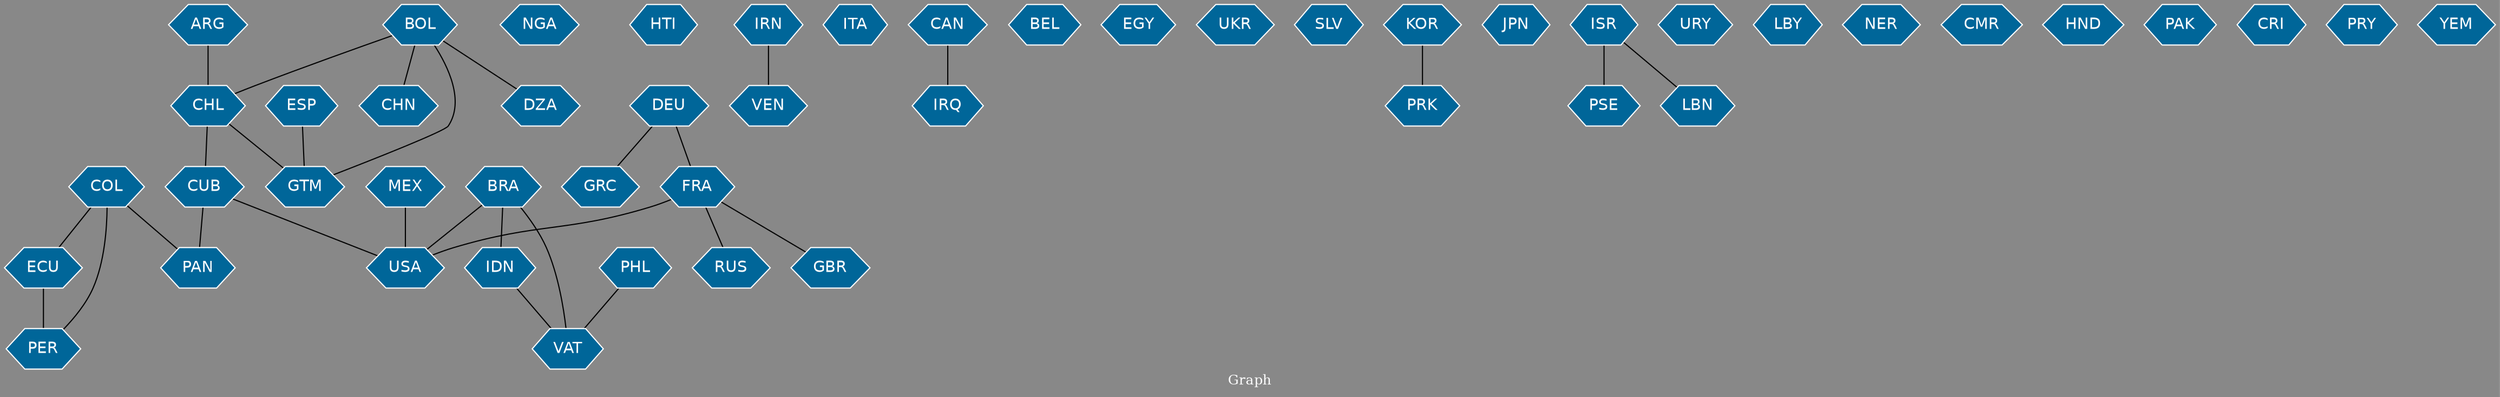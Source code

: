 // Countries together in item graph
graph {
	graph [bgcolor="#888888" fontcolor=white fontsize=12 label="Graph" outputorder=edgesfirst overlap=prism]
	node [color=white fillcolor="#006699" fontcolor=white fontname=Helvetica shape=hexagon style=filled]
	edge [arrowhead=open color=black fontcolor=white fontname=Courier fontsize=12]
		FRA [label=FRA]
		ESP [label=ESP]
		ECU [label=ECU]
		USA [label=USA]
		NGA [label=NGA]
		HTI [label=HTI]
		IRN [label=IRN]
		VAT [label=VAT]
		PHL [label=PHL]
		CHL [label=CHL]
		ITA [label=ITA]
		COL [label=COL]
		CUB [label=CUB]
		BRA [label=BRA]
		IRQ [label=IRQ]
		CAN [label=CAN]
		GBR [label=GBR]
		BEL [label=BEL]
		EGY [label=EGY]
		ARG [label=ARG]
		UKR [label=UKR]
		RUS [label=RUS]
		SLV [label=SLV]
		PRK [label=PRK]
		JPN [label=JPN]
		DEU [label=DEU]
		PSE [label=PSE]
		PAN [label=PAN]
		GRC [label=GRC]
		URY [label=URY]
		LBY [label=LBY]
		KOR [label=KOR]
		NER [label=NER]
		CMR [label=CMR]
		CHN [label=CHN]
		BOL [label=BOL]
		GTM [label=GTM]
		ISR [label=ISR]
		MEX [label=MEX]
		VEN [label=VEN]
		IDN [label=IDN]
		PER [label=PER]
		LBN [label=LBN]
		HND [label=HND]
		PAK [label=PAK]
		CRI [label=CRI]
		PRY [label=PRY]
		YEM [label=YEM]
		DZA [label=DZA]
			BOL -- GTM [weight=1]
			CHL -- CUB [weight=1]
			FRA -- USA [weight=3]
			DEU -- FRA [weight=1]
			KOR -- PRK [weight=1]
			ISR -- PSE [weight=2]
			IDN -- VAT [weight=1]
			ECU -- PER [weight=2]
			FRA -- GBR [weight=1]
			CUB -- PAN [weight=1]
			PHL -- VAT [weight=1]
			BRA -- VAT [weight=1]
			COL -- ECU [weight=1]
			BOL -- CHN [weight=1]
			CHL -- GTM [weight=1]
			BOL -- DZA [weight=1]
			BRA -- IDN [weight=1]
			ARG -- CHL [weight=1]
			BRA -- USA [weight=1]
			MEX -- USA [weight=2]
			IRN -- VEN [weight=1]
			COL -- PAN [weight=1]
			CAN -- IRQ [weight=1]
			FRA -- RUS [weight=1]
			CUB -- USA [weight=2]
			DEU -- GRC [weight=1]
			BOL -- CHL [weight=1]
			ESP -- GTM [weight=1]
			ISR -- LBN [weight=1]
			COL -- PER [weight=1]
}